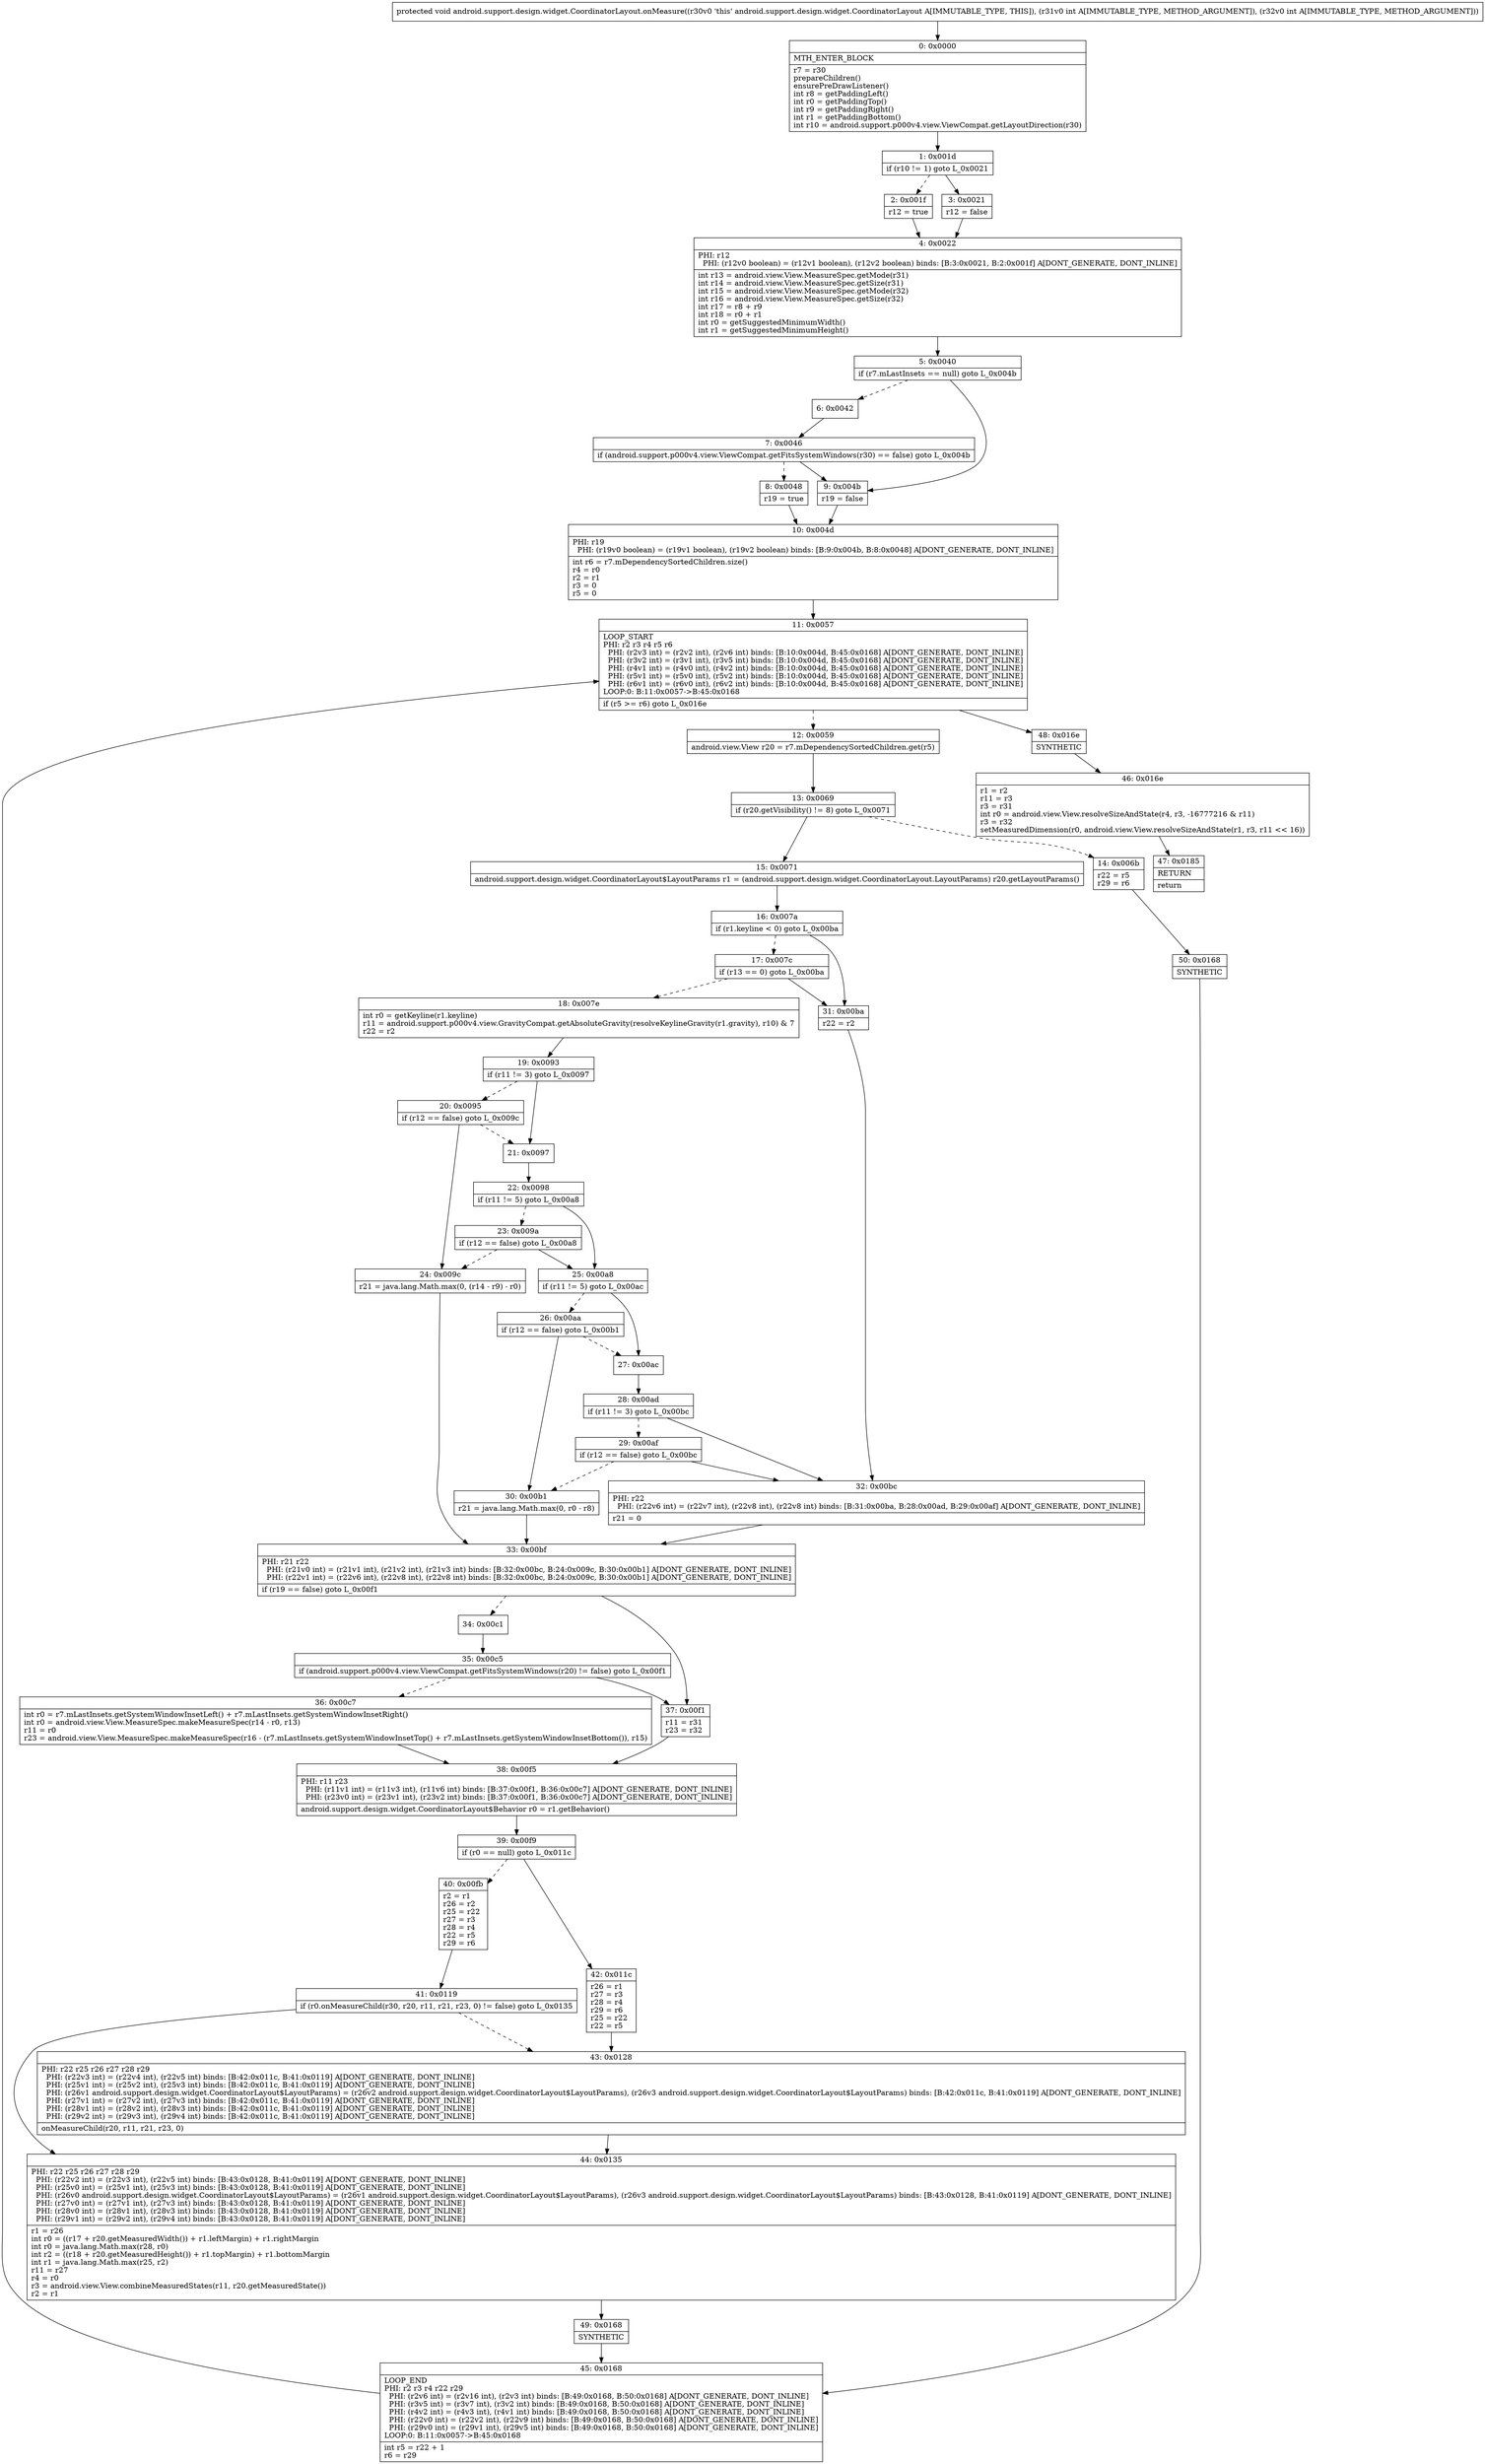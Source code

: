 digraph "CFG forandroid.support.design.widget.CoordinatorLayout.onMeasure(II)V" {
Node_0 [shape=record,label="{0\:\ 0x0000|MTH_ENTER_BLOCK\l|r7 = r30\lprepareChildren()\lensurePreDrawListener()\lint r8 = getPaddingLeft()\lint r0 = getPaddingTop()\lint r9 = getPaddingRight()\lint r1 = getPaddingBottom()\lint r10 = android.support.p000v4.view.ViewCompat.getLayoutDirection(r30)\l}"];
Node_1 [shape=record,label="{1\:\ 0x001d|if (r10 != 1) goto L_0x0021\l}"];
Node_2 [shape=record,label="{2\:\ 0x001f|r12 = true\l}"];
Node_3 [shape=record,label="{3\:\ 0x0021|r12 = false\l}"];
Node_4 [shape=record,label="{4\:\ 0x0022|PHI: r12 \l  PHI: (r12v0 boolean) = (r12v1 boolean), (r12v2 boolean) binds: [B:3:0x0021, B:2:0x001f] A[DONT_GENERATE, DONT_INLINE]\l|int r13 = android.view.View.MeasureSpec.getMode(r31)\lint r14 = android.view.View.MeasureSpec.getSize(r31)\lint r15 = android.view.View.MeasureSpec.getMode(r32)\lint r16 = android.view.View.MeasureSpec.getSize(r32)\lint r17 = r8 + r9\lint r18 = r0 + r1\lint r0 = getSuggestedMinimumWidth()\lint r1 = getSuggestedMinimumHeight()\l}"];
Node_5 [shape=record,label="{5\:\ 0x0040|if (r7.mLastInsets == null) goto L_0x004b\l}"];
Node_6 [shape=record,label="{6\:\ 0x0042}"];
Node_7 [shape=record,label="{7\:\ 0x0046|if (android.support.p000v4.view.ViewCompat.getFitsSystemWindows(r30) == false) goto L_0x004b\l}"];
Node_8 [shape=record,label="{8\:\ 0x0048|r19 = true\l}"];
Node_9 [shape=record,label="{9\:\ 0x004b|r19 = false\l}"];
Node_10 [shape=record,label="{10\:\ 0x004d|PHI: r19 \l  PHI: (r19v0 boolean) = (r19v1 boolean), (r19v2 boolean) binds: [B:9:0x004b, B:8:0x0048] A[DONT_GENERATE, DONT_INLINE]\l|int r6 = r7.mDependencySortedChildren.size()\lr4 = r0\lr2 = r1\lr3 = 0\lr5 = 0\l}"];
Node_11 [shape=record,label="{11\:\ 0x0057|LOOP_START\lPHI: r2 r3 r4 r5 r6 \l  PHI: (r2v3 int) = (r2v2 int), (r2v6 int) binds: [B:10:0x004d, B:45:0x0168] A[DONT_GENERATE, DONT_INLINE]\l  PHI: (r3v2 int) = (r3v1 int), (r3v5 int) binds: [B:10:0x004d, B:45:0x0168] A[DONT_GENERATE, DONT_INLINE]\l  PHI: (r4v1 int) = (r4v0 int), (r4v2 int) binds: [B:10:0x004d, B:45:0x0168] A[DONT_GENERATE, DONT_INLINE]\l  PHI: (r5v1 int) = (r5v0 int), (r5v2 int) binds: [B:10:0x004d, B:45:0x0168] A[DONT_GENERATE, DONT_INLINE]\l  PHI: (r6v1 int) = (r6v0 int), (r6v2 int) binds: [B:10:0x004d, B:45:0x0168] A[DONT_GENERATE, DONT_INLINE]\lLOOP:0: B:11:0x0057\-\>B:45:0x0168\l|if (r5 \>= r6) goto L_0x016e\l}"];
Node_12 [shape=record,label="{12\:\ 0x0059|android.view.View r20 = r7.mDependencySortedChildren.get(r5)\l}"];
Node_13 [shape=record,label="{13\:\ 0x0069|if (r20.getVisibility() != 8) goto L_0x0071\l}"];
Node_14 [shape=record,label="{14\:\ 0x006b|r22 = r5\lr29 = r6\l}"];
Node_15 [shape=record,label="{15\:\ 0x0071|android.support.design.widget.CoordinatorLayout$LayoutParams r1 = (android.support.design.widget.CoordinatorLayout.LayoutParams) r20.getLayoutParams()\l}"];
Node_16 [shape=record,label="{16\:\ 0x007a|if (r1.keyline \< 0) goto L_0x00ba\l}"];
Node_17 [shape=record,label="{17\:\ 0x007c|if (r13 == 0) goto L_0x00ba\l}"];
Node_18 [shape=record,label="{18\:\ 0x007e|int r0 = getKeyline(r1.keyline)\lr11 = android.support.p000v4.view.GravityCompat.getAbsoluteGravity(resolveKeylineGravity(r1.gravity), r10) & 7\lr22 = r2\l}"];
Node_19 [shape=record,label="{19\:\ 0x0093|if (r11 != 3) goto L_0x0097\l}"];
Node_20 [shape=record,label="{20\:\ 0x0095|if (r12 == false) goto L_0x009c\l}"];
Node_21 [shape=record,label="{21\:\ 0x0097}"];
Node_22 [shape=record,label="{22\:\ 0x0098|if (r11 != 5) goto L_0x00a8\l}"];
Node_23 [shape=record,label="{23\:\ 0x009a|if (r12 == false) goto L_0x00a8\l}"];
Node_24 [shape=record,label="{24\:\ 0x009c|r21 = java.lang.Math.max(0, (r14 \- r9) \- r0)\l}"];
Node_25 [shape=record,label="{25\:\ 0x00a8|if (r11 != 5) goto L_0x00ac\l}"];
Node_26 [shape=record,label="{26\:\ 0x00aa|if (r12 == false) goto L_0x00b1\l}"];
Node_27 [shape=record,label="{27\:\ 0x00ac}"];
Node_28 [shape=record,label="{28\:\ 0x00ad|if (r11 != 3) goto L_0x00bc\l}"];
Node_29 [shape=record,label="{29\:\ 0x00af|if (r12 == false) goto L_0x00bc\l}"];
Node_30 [shape=record,label="{30\:\ 0x00b1|r21 = java.lang.Math.max(0, r0 \- r8)\l}"];
Node_31 [shape=record,label="{31\:\ 0x00ba|r22 = r2\l}"];
Node_32 [shape=record,label="{32\:\ 0x00bc|PHI: r22 \l  PHI: (r22v6 int) = (r22v7 int), (r22v8 int), (r22v8 int) binds: [B:31:0x00ba, B:28:0x00ad, B:29:0x00af] A[DONT_GENERATE, DONT_INLINE]\l|r21 = 0\l}"];
Node_33 [shape=record,label="{33\:\ 0x00bf|PHI: r21 r22 \l  PHI: (r21v0 int) = (r21v1 int), (r21v2 int), (r21v3 int) binds: [B:32:0x00bc, B:24:0x009c, B:30:0x00b1] A[DONT_GENERATE, DONT_INLINE]\l  PHI: (r22v1 int) = (r22v6 int), (r22v8 int), (r22v8 int) binds: [B:32:0x00bc, B:24:0x009c, B:30:0x00b1] A[DONT_GENERATE, DONT_INLINE]\l|if (r19 == false) goto L_0x00f1\l}"];
Node_34 [shape=record,label="{34\:\ 0x00c1}"];
Node_35 [shape=record,label="{35\:\ 0x00c5|if (android.support.p000v4.view.ViewCompat.getFitsSystemWindows(r20) != false) goto L_0x00f1\l}"];
Node_36 [shape=record,label="{36\:\ 0x00c7|int r0 = r7.mLastInsets.getSystemWindowInsetLeft() + r7.mLastInsets.getSystemWindowInsetRight()\lint r0 = android.view.View.MeasureSpec.makeMeasureSpec(r14 \- r0, r13)\lr11 = r0\lr23 = android.view.View.MeasureSpec.makeMeasureSpec(r16 \- (r7.mLastInsets.getSystemWindowInsetTop() + r7.mLastInsets.getSystemWindowInsetBottom()), r15)\l}"];
Node_37 [shape=record,label="{37\:\ 0x00f1|r11 = r31\lr23 = r32\l}"];
Node_38 [shape=record,label="{38\:\ 0x00f5|PHI: r11 r23 \l  PHI: (r11v1 int) = (r11v3 int), (r11v6 int) binds: [B:37:0x00f1, B:36:0x00c7] A[DONT_GENERATE, DONT_INLINE]\l  PHI: (r23v0 int) = (r23v1 int), (r23v2 int) binds: [B:37:0x00f1, B:36:0x00c7] A[DONT_GENERATE, DONT_INLINE]\l|android.support.design.widget.CoordinatorLayout$Behavior r0 = r1.getBehavior()\l}"];
Node_39 [shape=record,label="{39\:\ 0x00f9|if (r0 == null) goto L_0x011c\l}"];
Node_40 [shape=record,label="{40\:\ 0x00fb|r2 = r1\lr26 = r2\lr25 = r22\lr27 = r3\lr28 = r4\lr22 = r5\lr29 = r6\l}"];
Node_41 [shape=record,label="{41\:\ 0x0119|if (r0.onMeasureChild(r30, r20, r11, r21, r23, 0) != false) goto L_0x0135\l}"];
Node_42 [shape=record,label="{42\:\ 0x011c|r26 = r1\lr27 = r3\lr28 = r4\lr29 = r6\lr25 = r22\lr22 = r5\l}"];
Node_43 [shape=record,label="{43\:\ 0x0128|PHI: r22 r25 r26 r27 r28 r29 \l  PHI: (r22v3 int) = (r22v4 int), (r22v5 int) binds: [B:42:0x011c, B:41:0x0119] A[DONT_GENERATE, DONT_INLINE]\l  PHI: (r25v1 int) = (r25v2 int), (r25v3 int) binds: [B:42:0x011c, B:41:0x0119] A[DONT_GENERATE, DONT_INLINE]\l  PHI: (r26v1 android.support.design.widget.CoordinatorLayout$LayoutParams) = (r26v2 android.support.design.widget.CoordinatorLayout$LayoutParams), (r26v3 android.support.design.widget.CoordinatorLayout$LayoutParams) binds: [B:42:0x011c, B:41:0x0119] A[DONT_GENERATE, DONT_INLINE]\l  PHI: (r27v1 int) = (r27v2 int), (r27v3 int) binds: [B:42:0x011c, B:41:0x0119] A[DONT_GENERATE, DONT_INLINE]\l  PHI: (r28v1 int) = (r28v2 int), (r28v3 int) binds: [B:42:0x011c, B:41:0x0119] A[DONT_GENERATE, DONT_INLINE]\l  PHI: (r29v2 int) = (r29v3 int), (r29v4 int) binds: [B:42:0x011c, B:41:0x0119] A[DONT_GENERATE, DONT_INLINE]\l|onMeasureChild(r20, r11, r21, r23, 0)\l}"];
Node_44 [shape=record,label="{44\:\ 0x0135|PHI: r22 r25 r26 r27 r28 r29 \l  PHI: (r22v2 int) = (r22v3 int), (r22v5 int) binds: [B:43:0x0128, B:41:0x0119] A[DONT_GENERATE, DONT_INLINE]\l  PHI: (r25v0 int) = (r25v1 int), (r25v3 int) binds: [B:43:0x0128, B:41:0x0119] A[DONT_GENERATE, DONT_INLINE]\l  PHI: (r26v0 android.support.design.widget.CoordinatorLayout$LayoutParams) = (r26v1 android.support.design.widget.CoordinatorLayout$LayoutParams), (r26v3 android.support.design.widget.CoordinatorLayout$LayoutParams) binds: [B:43:0x0128, B:41:0x0119] A[DONT_GENERATE, DONT_INLINE]\l  PHI: (r27v0 int) = (r27v1 int), (r27v3 int) binds: [B:43:0x0128, B:41:0x0119] A[DONT_GENERATE, DONT_INLINE]\l  PHI: (r28v0 int) = (r28v1 int), (r28v3 int) binds: [B:43:0x0128, B:41:0x0119] A[DONT_GENERATE, DONT_INLINE]\l  PHI: (r29v1 int) = (r29v2 int), (r29v4 int) binds: [B:43:0x0128, B:41:0x0119] A[DONT_GENERATE, DONT_INLINE]\l|r1 = r26\lint r0 = ((r17 + r20.getMeasuredWidth()) + r1.leftMargin) + r1.rightMargin\lint r0 = java.lang.Math.max(r28, r0)\lint r2 = ((r18 + r20.getMeasuredHeight()) + r1.topMargin) + r1.bottomMargin\lint r1 = java.lang.Math.max(r25, r2)\lr11 = r27\lr4 = r0\lr3 = android.view.View.combineMeasuredStates(r11, r20.getMeasuredState())\lr2 = r1\l}"];
Node_45 [shape=record,label="{45\:\ 0x0168|LOOP_END\lPHI: r2 r3 r4 r22 r29 \l  PHI: (r2v6 int) = (r2v16 int), (r2v3 int) binds: [B:49:0x0168, B:50:0x0168] A[DONT_GENERATE, DONT_INLINE]\l  PHI: (r3v5 int) = (r3v7 int), (r3v2 int) binds: [B:49:0x0168, B:50:0x0168] A[DONT_GENERATE, DONT_INLINE]\l  PHI: (r4v2 int) = (r4v3 int), (r4v1 int) binds: [B:49:0x0168, B:50:0x0168] A[DONT_GENERATE, DONT_INLINE]\l  PHI: (r22v0 int) = (r22v2 int), (r22v9 int) binds: [B:49:0x0168, B:50:0x0168] A[DONT_GENERATE, DONT_INLINE]\l  PHI: (r29v0 int) = (r29v1 int), (r29v5 int) binds: [B:49:0x0168, B:50:0x0168] A[DONT_GENERATE, DONT_INLINE]\lLOOP:0: B:11:0x0057\-\>B:45:0x0168\l|int r5 = r22 + 1\lr6 = r29\l}"];
Node_46 [shape=record,label="{46\:\ 0x016e|r1 = r2\lr11 = r3\lr3 = r31\lint r0 = android.view.View.resolveSizeAndState(r4, r3, \-16777216 & r11)\lr3 = r32\lsetMeasuredDimension(r0, android.view.View.resolveSizeAndState(r1, r3, r11 \<\< 16))\l}"];
Node_47 [shape=record,label="{47\:\ 0x0185|RETURN\l|return\l}"];
Node_48 [shape=record,label="{48\:\ 0x016e|SYNTHETIC\l}"];
Node_49 [shape=record,label="{49\:\ 0x0168|SYNTHETIC\l}"];
Node_50 [shape=record,label="{50\:\ 0x0168|SYNTHETIC\l}"];
MethodNode[shape=record,label="{protected void android.support.design.widget.CoordinatorLayout.onMeasure((r30v0 'this' android.support.design.widget.CoordinatorLayout A[IMMUTABLE_TYPE, THIS]), (r31v0 int A[IMMUTABLE_TYPE, METHOD_ARGUMENT]), (r32v0 int A[IMMUTABLE_TYPE, METHOD_ARGUMENT])) }"];
MethodNode -> Node_0;
Node_0 -> Node_1;
Node_1 -> Node_2[style=dashed];
Node_1 -> Node_3;
Node_2 -> Node_4;
Node_3 -> Node_4;
Node_4 -> Node_5;
Node_5 -> Node_6[style=dashed];
Node_5 -> Node_9;
Node_6 -> Node_7;
Node_7 -> Node_8[style=dashed];
Node_7 -> Node_9;
Node_8 -> Node_10;
Node_9 -> Node_10;
Node_10 -> Node_11;
Node_11 -> Node_12[style=dashed];
Node_11 -> Node_48;
Node_12 -> Node_13;
Node_13 -> Node_14[style=dashed];
Node_13 -> Node_15;
Node_14 -> Node_50;
Node_15 -> Node_16;
Node_16 -> Node_17[style=dashed];
Node_16 -> Node_31;
Node_17 -> Node_18[style=dashed];
Node_17 -> Node_31;
Node_18 -> Node_19;
Node_19 -> Node_20[style=dashed];
Node_19 -> Node_21;
Node_20 -> Node_21[style=dashed];
Node_20 -> Node_24;
Node_21 -> Node_22;
Node_22 -> Node_23[style=dashed];
Node_22 -> Node_25;
Node_23 -> Node_24[style=dashed];
Node_23 -> Node_25;
Node_24 -> Node_33;
Node_25 -> Node_26[style=dashed];
Node_25 -> Node_27;
Node_26 -> Node_27[style=dashed];
Node_26 -> Node_30;
Node_27 -> Node_28;
Node_28 -> Node_29[style=dashed];
Node_28 -> Node_32;
Node_29 -> Node_30[style=dashed];
Node_29 -> Node_32;
Node_30 -> Node_33;
Node_31 -> Node_32;
Node_32 -> Node_33;
Node_33 -> Node_34[style=dashed];
Node_33 -> Node_37;
Node_34 -> Node_35;
Node_35 -> Node_36[style=dashed];
Node_35 -> Node_37;
Node_36 -> Node_38;
Node_37 -> Node_38;
Node_38 -> Node_39;
Node_39 -> Node_40[style=dashed];
Node_39 -> Node_42;
Node_40 -> Node_41;
Node_41 -> Node_44;
Node_41 -> Node_43[style=dashed];
Node_42 -> Node_43;
Node_43 -> Node_44;
Node_44 -> Node_49;
Node_45 -> Node_11;
Node_46 -> Node_47;
Node_48 -> Node_46;
Node_49 -> Node_45;
Node_50 -> Node_45;
}

